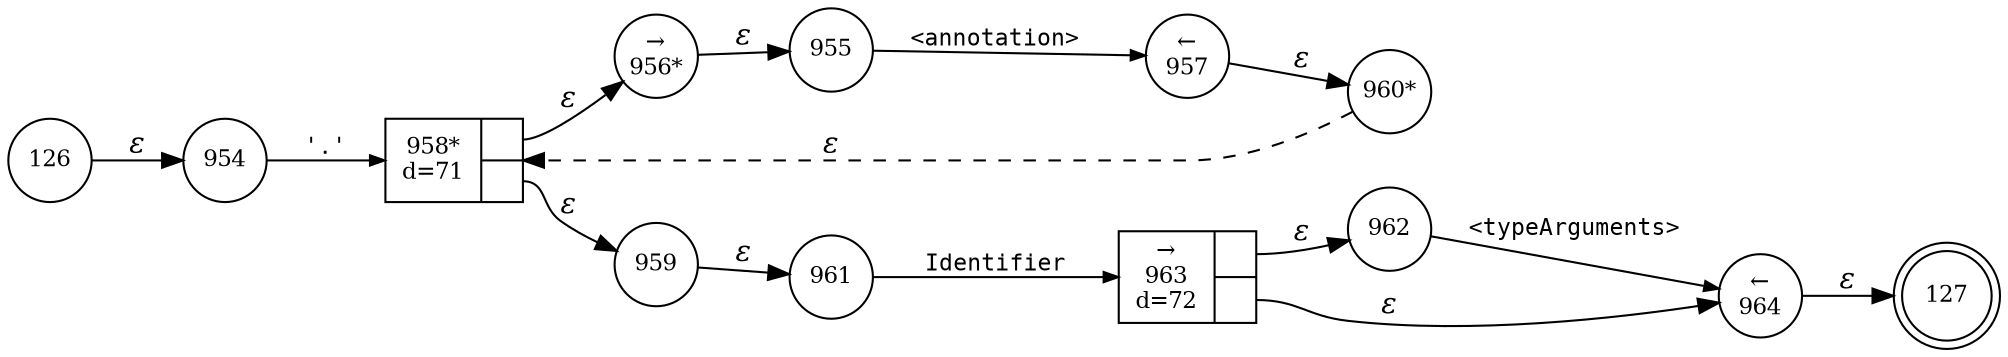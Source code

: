 digraph ATN {
rankdir=LR;
s127[fontsize=11, label="127", shape=doublecircle, fixedsize=true, width=.6];
s960[fontsize=11,label="960*", shape=circle, fixedsize=true, width=.55, peripheries=1];
s961[fontsize=11,label="961", shape=circle, fixedsize=true, width=.55, peripheries=1];
s962[fontsize=11,label="962", shape=circle, fixedsize=true, width=.55, peripheries=1];
s963[fontsize=11,label="{&rarr;\n963\nd=72|{<p0>|<p1>}}", shape=record, fixedsize=false, peripheries=1];
s964[fontsize=11,label="&larr;\n964", shape=circle, fixedsize=true, width=.55, peripheries=1];
s954[fontsize=11,label="954", shape=circle, fixedsize=true, width=.55, peripheries=1];
s955[fontsize=11,label="955", shape=circle, fixedsize=true, width=.55, peripheries=1];
s956[fontsize=11,label="&rarr;\n956*", shape=circle, fixedsize=true, width=.55, peripheries=1];
s957[fontsize=11,label="&larr;\n957", shape=circle, fixedsize=true, width=.55, peripheries=1];
s126[fontsize=11,label="126", shape=circle, fixedsize=true, width=.55, peripheries=1];
s958[fontsize=11,label="{958*\nd=71|{<p0>|<p1>}}", shape=record, fixedsize=false, peripheries=1];
s959[fontsize=11,label="959", shape=circle, fixedsize=true, width=.55, peripheries=1];
s126 -> s954 [fontname="Times-Italic", label="&epsilon;"];
s954 -> s958 [fontsize=11, fontname="Courier", arrowsize=.7, label = "'.'", arrowhead = normal];
s958:p0 -> s956 [fontname="Times-Italic", label="&epsilon;"];
s958:p1 -> s959 [fontname="Times-Italic", label="&epsilon;"];
s956 -> s955 [fontname="Times-Italic", label="&epsilon;"];
s959 -> s961 [fontname="Times-Italic", label="&epsilon;"];
s955 -> s957 [fontsize=11, fontname="Courier", arrowsize=.7, label = "<annotation>", arrowhead = normal];
s961 -> s963 [fontsize=11, fontname="Courier", arrowsize=.7, label = "Identifier", arrowhead = normal];
s957 -> s960 [fontname="Times-Italic", label="&epsilon;"];
s963:p0 -> s962 [fontname="Times-Italic", label="&epsilon;"];
s963:p1 -> s964 [fontname="Times-Italic", label="&epsilon;"];
s960 -> s958 [fontname="Times-Italic", label="&epsilon;", style="dashed"];
s962 -> s964 [fontsize=11, fontname="Courier", arrowsize=.7, label = "<typeArguments>", arrowhead = normal];
s964 -> s127 [fontname="Times-Italic", label="&epsilon;"];
}